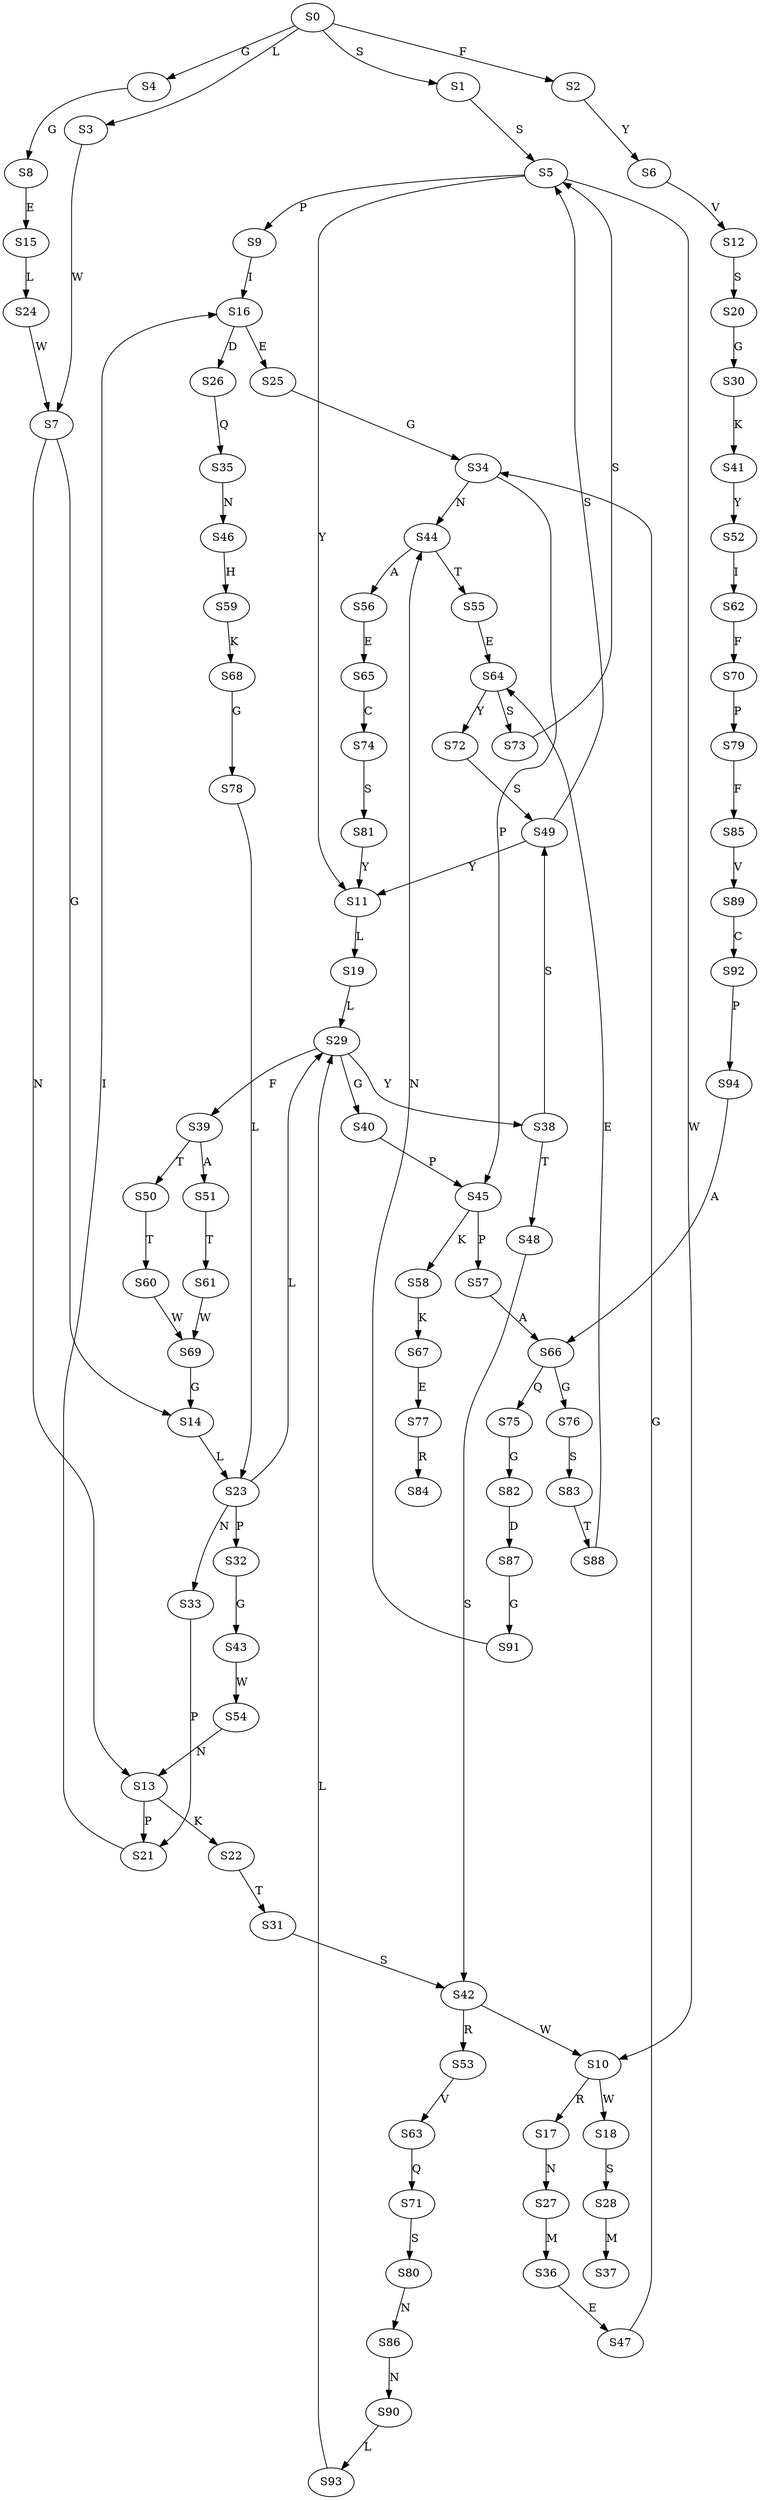 strict digraph  {
	S0 -> S1 [ label = S ];
	S0 -> S2 [ label = F ];
	S0 -> S3 [ label = L ];
	S0 -> S4 [ label = G ];
	S1 -> S5 [ label = S ];
	S2 -> S6 [ label = Y ];
	S3 -> S7 [ label = W ];
	S4 -> S8 [ label = G ];
	S5 -> S9 [ label = P ];
	S5 -> S10 [ label = W ];
	S5 -> S11 [ label = Y ];
	S6 -> S12 [ label = V ];
	S7 -> S13 [ label = N ];
	S7 -> S14 [ label = G ];
	S8 -> S15 [ label = E ];
	S9 -> S16 [ label = I ];
	S10 -> S17 [ label = R ];
	S10 -> S18 [ label = W ];
	S11 -> S19 [ label = L ];
	S12 -> S20 [ label = S ];
	S13 -> S21 [ label = P ];
	S13 -> S22 [ label = K ];
	S14 -> S23 [ label = L ];
	S15 -> S24 [ label = L ];
	S16 -> S25 [ label = E ];
	S16 -> S26 [ label = D ];
	S17 -> S27 [ label = N ];
	S18 -> S28 [ label = S ];
	S19 -> S29 [ label = L ];
	S20 -> S30 [ label = G ];
	S21 -> S16 [ label = I ];
	S22 -> S31 [ label = T ];
	S23 -> S29 [ label = L ];
	S23 -> S32 [ label = P ];
	S23 -> S33 [ label = N ];
	S24 -> S7 [ label = W ];
	S25 -> S34 [ label = G ];
	S26 -> S35 [ label = Q ];
	S27 -> S36 [ label = M ];
	S28 -> S37 [ label = M ];
	S29 -> S38 [ label = Y ];
	S29 -> S39 [ label = F ];
	S29 -> S40 [ label = G ];
	S30 -> S41 [ label = K ];
	S31 -> S42 [ label = S ];
	S32 -> S43 [ label = G ];
	S33 -> S21 [ label = P ];
	S34 -> S44 [ label = N ];
	S34 -> S45 [ label = P ];
	S35 -> S46 [ label = N ];
	S36 -> S47 [ label = E ];
	S38 -> S48 [ label = T ];
	S38 -> S49 [ label = S ];
	S39 -> S50 [ label = T ];
	S39 -> S51 [ label = A ];
	S40 -> S45 [ label = P ];
	S41 -> S52 [ label = Y ];
	S42 -> S10 [ label = W ];
	S42 -> S53 [ label = R ];
	S43 -> S54 [ label = W ];
	S44 -> S55 [ label = T ];
	S44 -> S56 [ label = A ];
	S45 -> S57 [ label = P ];
	S45 -> S58 [ label = K ];
	S46 -> S59 [ label = H ];
	S47 -> S34 [ label = G ];
	S48 -> S42 [ label = S ];
	S49 -> S11 [ label = Y ];
	S49 -> S5 [ label = S ];
	S50 -> S60 [ label = T ];
	S51 -> S61 [ label = T ];
	S52 -> S62 [ label = I ];
	S53 -> S63 [ label = V ];
	S54 -> S13 [ label = N ];
	S55 -> S64 [ label = E ];
	S56 -> S65 [ label = E ];
	S57 -> S66 [ label = A ];
	S58 -> S67 [ label = K ];
	S59 -> S68 [ label = K ];
	S60 -> S69 [ label = W ];
	S61 -> S69 [ label = W ];
	S62 -> S70 [ label = F ];
	S63 -> S71 [ label = Q ];
	S64 -> S72 [ label = Y ];
	S64 -> S73 [ label = S ];
	S65 -> S74 [ label = C ];
	S66 -> S75 [ label = Q ];
	S66 -> S76 [ label = G ];
	S67 -> S77 [ label = E ];
	S68 -> S78 [ label = G ];
	S69 -> S14 [ label = G ];
	S70 -> S79 [ label = P ];
	S71 -> S80 [ label = S ];
	S72 -> S49 [ label = S ];
	S73 -> S5 [ label = S ];
	S74 -> S81 [ label = S ];
	S75 -> S82 [ label = G ];
	S76 -> S83 [ label = S ];
	S77 -> S84 [ label = R ];
	S78 -> S23 [ label = L ];
	S79 -> S85 [ label = F ];
	S80 -> S86 [ label = N ];
	S81 -> S11 [ label = Y ];
	S82 -> S87 [ label = D ];
	S83 -> S88 [ label = T ];
	S85 -> S89 [ label = V ];
	S86 -> S90 [ label = N ];
	S87 -> S91 [ label = G ];
	S88 -> S64 [ label = E ];
	S89 -> S92 [ label = C ];
	S90 -> S93 [ label = L ];
	S91 -> S44 [ label = N ];
	S92 -> S94 [ label = P ];
	S93 -> S29 [ label = L ];
	S94 -> S66 [ label = A ];
}
